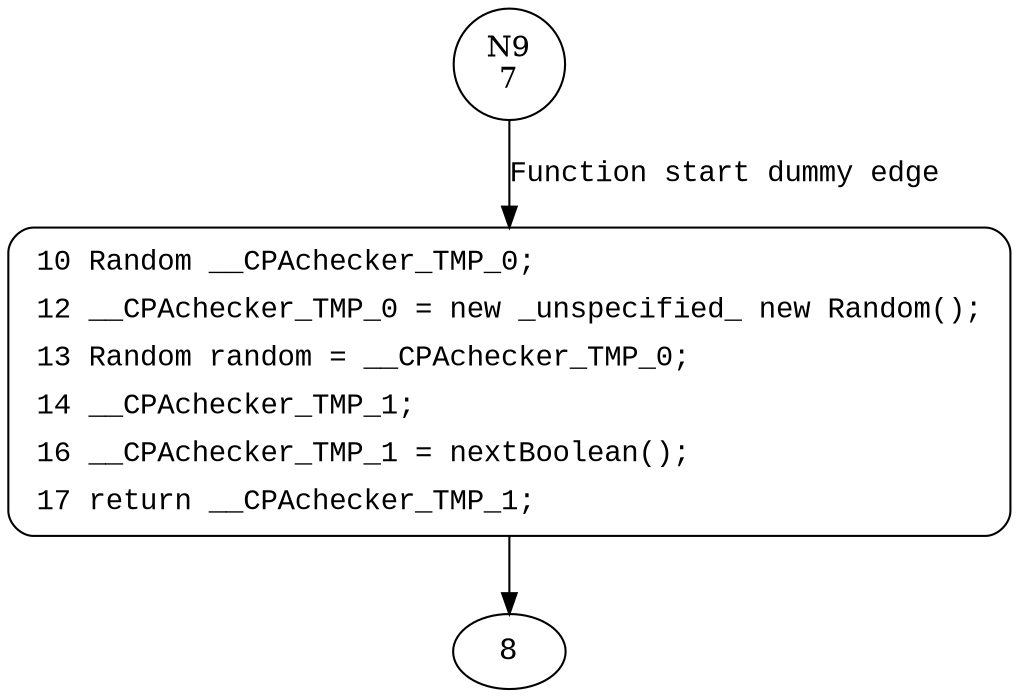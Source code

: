 digraph Main_getBoolean {
9 [shape="circle" label="N9\n7"]
10 [shape="circle" label="N10\n6"]
10 [style="filled,bold" penwidth="1" fillcolor="white" fontname="Courier New" shape="Mrecord" label=<<table border="0" cellborder="0" cellpadding="3" bgcolor="white"><tr><td align="right">10</td><td align="left">Random __CPAchecker_TMP_0;</td></tr><tr><td align="right">12</td><td align="left">__CPAchecker_TMP_0 = new _unspecified_ new Random();</td></tr><tr><td align="right">13</td><td align="left">Random random = __CPAchecker_TMP_0;</td></tr><tr><td align="right">14</td><td align="left">__CPAchecker_TMP_1;</td></tr><tr><td align="right">16</td><td align="left">__CPAchecker_TMP_1 = nextBoolean();</td></tr><tr><td align="right">17</td><td align="left">return __CPAchecker_TMP_1;</td></tr></table>>]
10 -> 8[label=""]
9 -> 10 [label="Function start dummy edge" fontname="Courier New"]
}